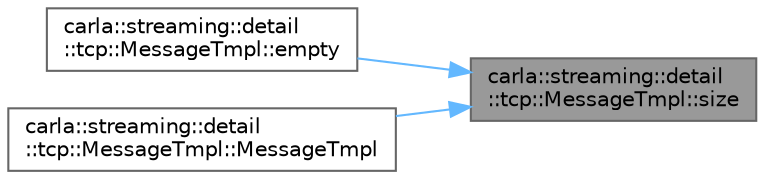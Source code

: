 digraph "carla::streaming::detail::tcp::MessageTmpl::size"
{
 // INTERACTIVE_SVG=YES
 // LATEX_PDF_SIZE
  bgcolor="transparent";
  edge [fontname=Helvetica,fontsize=10,labelfontname=Helvetica,labelfontsize=10];
  node [fontname=Helvetica,fontsize=10,shape=box,height=0.2,width=0.4];
  rankdir="RL";
  Node1 [id="Node000001",label="carla::streaming::detail\l::tcp::MessageTmpl::size",height=0.2,width=0.4,color="gray40", fillcolor="grey60", style="filled", fontcolor="black",tooltip="Size in bytes of the message excluding the header."];
  Node1 -> Node2 [id="edge1_Node000001_Node000002",dir="back",color="steelblue1",style="solid",tooltip=" "];
  Node2 [id="Node000002",label="carla::streaming::detail\l::tcp::MessageTmpl::empty",height=0.2,width=0.4,color="grey40", fillcolor="white", style="filled",URL="$db/df7/classcarla_1_1streaming_1_1detail_1_1tcp_1_1MessageTmpl.html#ae25a05f874a3817237efc4e6ec674290",tooltip=" "];
  Node1 -> Node3 [id="edge2_Node000001_Node000003",dir="back",color="steelblue1",style="solid",tooltip=" "];
  Node3 [id="Node000003",label="carla::streaming::detail\l::tcp::MessageTmpl::MessageTmpl",height=0.2,width=0.4,color="grey40", fillcolor="white", style="filled",URL="$db/df7/classcarla_1_1streaming_1_1detail_1_1tcp_1_1MessageTmpl.html#a1963c934607e539dda410216da2aecdb",tooltip=" "];
}
